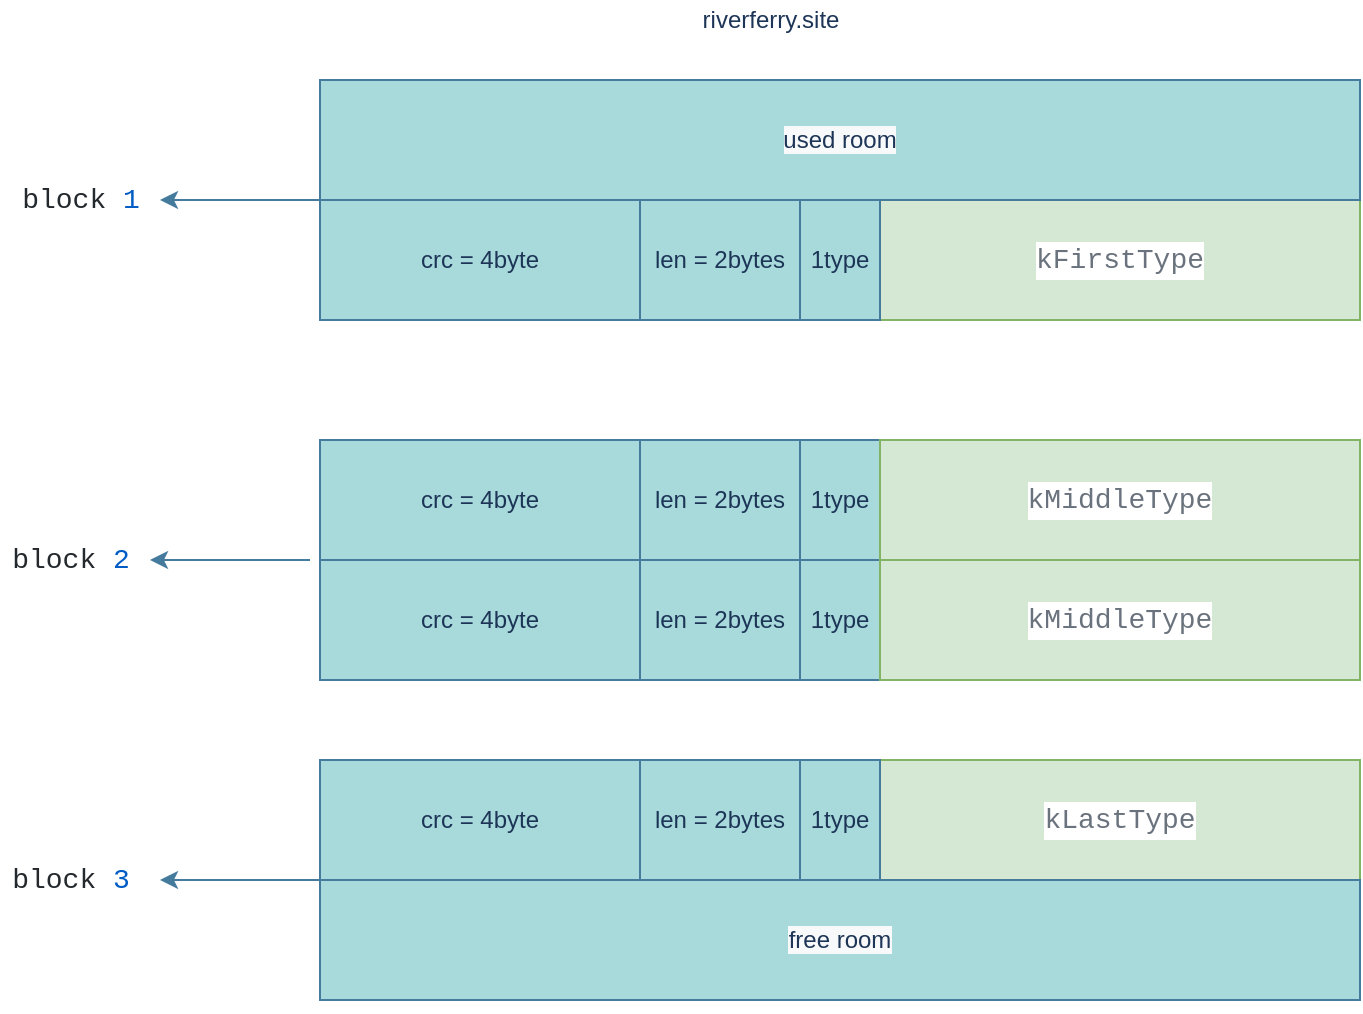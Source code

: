 <mxfile version="15.5.1" type="github">
  <diagram id="GKaxdQtdou1Ss1cg6d5p" name="Page-1">
    <mxGraphModel dx="1824" dy="916" grid="1" gridSize="10" guides="1" tooltips="1" connect="1" arrows="1" fold="1" page="1" pageScale="1" pageWidth="850" pageHeight="1100" background="none" math="0" shadow="0">
      <root>
        <mxCell id="0" />
        <mxCell id="1" parent="0" />
        <mxCell id="3wnEeQKYpA_8y-WS0Rzp-20" value="" style="rounded=0;whiteSpace=wrap;html=1;fillColor=#A8DADC;strokeColor=#457B9D;fontColor=#1D3557;" vertex="1" parent="1">
          <mxGeometry x="160" y="920" width="520" height="120" as="geometry" />
        </mxCell>
        <mxCell id="3wnEeQKYpA_8y-WS0Rzp-25" value="" style="rounded=0;whiteSpace=wrap;html=1;fillColor=#A8DADC;strokeColor=#457B9D;fontColor=#1D3557;" vertex="1" parent="1">
          <mxGeometry x="160" y="760" width="520" height="120" as="geometry" />
        </mxCell>
        <mxCell id="3wnEeQKYpA_8y-WS0Rzp-102" style="edgeStyle=orthogonalEdgeStyle;curved=0;rounded=1;sketch=0;orthogonalLoop=1;jettySize=auto;html=1;fontColor=#1D3557;strokeColor=#457B9D;fillColor=#A8DADC;" edge="1" parent="1">
          <mxGeometry relative="1" as="geometry">
            <mxPoint x="75" y="820" as="targetPoint" />
            <mxPoint x="155" y="820" as="sourcePoint" />
          </mxGeometry>
        </mxCell>
        <mxCell id="3wnEeQKYpA_8y-WS0Rzp-44" value="1type" style="rounded=0;whiteSpace=wrap;html=1;fillColor=#A8DADC;strokeColor=#457B9D;fontColor=#1D3557;" vertex="1" parent="1">
          <mxGeometry x="400" y="760" width="40" height="60" as="geometry" />
        </mxCell>
        <mxCell id="3wnEeQKYpA_8y-WS0Rzp-45" value="&lt;div style=&quot;color: rgb(36 , 41 , 46) ; background-color: rgb(255 , 255 , 255) ; font-family: &amp;#34;consolas&amp;#34; , &amp;#34;courier new&amp;#34; , monospace ; font-size: 14px ; line-height: 19px&quot;&gt;&lt;span style=&quot;color: #6a737d&quot;&gt;kMiddleType&lt;/span&gt;&lt;/div&gt;" style="rounded=0;whiteSpace=wrap;html=1;fillColor=#d5e8d4;strokeColor=#82b366;" vertex="1" parent="1">
          <mxGeometry x="440" y="760" width="240" height="60" as="geometry" />
        </mxCell>
        <mxCell id="3wnEeQKYpA_8y-WS0Rzp-46" value="crc = 4byte" style="rounded=0;whiteSpace=wrap;html=1;fillColor=#A8DADC;strokeColor=#457B9D;fontColor=#1D3557;" vertex="1" parent="1">
          <mxGeometry x="160" y="760" width="160" height="60" as="geometry" />
        </mxCell>
        <mxCell id="3wnEeQKYpA_8y-WS0Rzp-47" value="len = 2bytes" style="rounded=0;whiteSpace=wrap;html=1;fillColor=#A8DADC;strokeColor=#457B9D;fontColor=#1D3557;" vertex="1" parent="1">
          <mxGeometry x="320" y="760" width="80" height="60" as="geometry" />
        </mxCell>
        <mxCell id="3wnEeQKYpA_8y-WS0Rzp-48" value="1type" style="rounded=0;whiteSpace=wrap;html=1;fillColor=#A8DADC;strokeColor=#457B9D;fontColor=#1D3557;" vertex="1" parent="1">
          <mxGeometry x="400" y="820" width="40" height="60" as="geometry" />
        </mxCell>
        <mxCell id="3wnEeQKYpA_8y-WS0Rzp-49" value="&lt;div style=&quot;color: rgb(36 , 41 , 46) ; background-color: rgb(255 , 255 , 255) ; font-family: &amp;#34;consolas&amp;#34; , &amp;#34;courier new&amp;#34; , monospace ; font-size: 14px ; line-height: 19px&quot;&gt;&lt;span style=&quot;color: #6a737d&quot;&gt;kMiddleType&lt;/span&gt;&lt;/div&gt;" style="rounded=0;whiteSpace=wrap;html=1;fillColor=#d5e8d4;strokeColor=#82b366;" vertex="1" parent="1">
          <mxGeometry x="440" y="820" width="240" height="60" as="geometry" />
        </mxCell>
        <mxCell id="3wnEeQKYpA_8y-WS0Rzp-50" value="crc = 4byte" style="rounded=0;whiteSpace=wrap;html=1;fillColor=#A8DADC;strokeColor=#457B9D;fontColor=#1D3557;" vertex="1" parent="1">
          <mxGeometry x="160" y="820" width="160" height="60" as="geometry" />
        </mxCell>
        <mxCell id="3wnEeQKYpA_8y-WS0Rzp-51" value="len = 2bytes" style="rounded=0;whiteSpace=wrap;html=1;fillColor=#A8DADC;strokeColor=#457B9D;fontColor=#1D3557;" vertex="1" parent="1">
          <mxGeometry x="320" y="820" width="80" height="60" as="geometry" />
        </mxCell>
        <mxCell id="3wnEeQKYpA_8y-WS0Rzp-75" value="&lt;div style=&quot;color: rgb(36 , 41 , 46) ; background-color: rgb(255 , 255 , 255) ; font-family: &amp;#34;consolas&amp;#34; , &amp;#34;courier new&amp;#34; , monospace ; font-size: 14px ; line-height: 19px&quot;&gt;&lt;div style=&quot;font-family: &amp;#34;consolas&amp;#34; , &amp;#34;courier new&amp;#34; , monospace ; line-height: 19px&quot;&gt;&lt;span style=&quot;color: #6a737d&quot;&gt;kLastType&lt;/span&gt;&lt;/div&gt;&lt;/div&gt;" style="rounded=0;whiteSpace=wrap;html=1;fillColor=#d5e8d4;strokeColor=#82b366;" vertex="1" parent="1">
          <mxGeometry x="440" y="920" width="240" height="60" as="geometry" />
        </mxCell>
        <mxCell id="3wnEeQKYpA_8y-WS0Rzp-111" style="edgeStyle=orthogonalEdgeStyle;curved=0;rounded=1;sketch=0;orthogonalLoop=1;jettySize=auto;html=1;fontColor=#1D3557;strokeColor=#457B9D;fillColor=#A8DADC;" edge="1" parent="1">
          <mxGeometry relative="1" as="geometry">
            <mxPoint x="80" y="980" as="targetPoint" />
            <mxPoint x="160" y="980" as="sourcePoint" />
          </mxGeometry>
        </mxCell>
        <mxCell id="3wnEeQKYpA_8y-WS0Rzp-76" value="crc = 4byte" style="rounded=0;whiteSpace=wrap;html=1;fillColor=#A8DADC;strokeColor=#457B9D;fontColor=#1D3557;" vertex="1" parent="1">
          <mxGeometry x="160" y="920" width="160" height="60" as="geometry" />
        </mxCell>
        <mxCell id="3wnEeQKYpA_8y-WS0Rzp-77" value="len = 2bytes" style="rounded=0;whiteSpace=wrap;html=1;fillColor=#A8DADC;strokeColor=#457B9D;fontColor=#1D3557;" vertex="1" parent="1">
          <mxGeometry x="320" y="920" width="80" height="60" as="geometry" />
        </mxCell>
        <mxCell id="3wnEeQKYpA_8y-WS0Rzp-78" value="1type" style="rounded=0;whiteSpace=wrap;html=1;fillColor=#A8DADC;strokeColor=#457B9D;fontColor=#1D3557;" vertex="1" parent="1">
          <mxGeometry x="400" y="920" width="40" height="60" as="geometry" />
        </mxCell>
        <mxCell id="3wnEeQKYpA_8y-WS0Rzp-79" value="" style="rounded=0;whiteSpace=wrap;html=1;fillColor=#A8DADC;strokeColor=#457B9D;fontColor=#1D3557;" vertex="1" parent="1">
          <mxGeometry x="160" y="580" width="520" height="120" as="geometry" />
        </mxCell>
        <mxCell id="3wnEeQKYpA_8y-WS0Rzp-80" value="&lt;div style=&quot;color: rgb(36 , 41 , 46) ; background-color: rgb(255 , 255 , 255) ; font-family: &amp;#34;consolas&amp;#34; , &amp;#34;courier new&amp;#34; , monospace ; font-size: 14px ; line-height: 19px&quot;&gt;&lt;div style=&quot;font-family: &amp;#34;consolas&amp;#34; , &amp;#34;courier new&amp;#34; , monospace ; line-height: 19px&quot;&gt;&lt;div style=&quot;font-family: &amp;#34;consolas&amp;#34; , &amp;#34;courier new&amp;#34; , monospace ; line-height: 19px&quot;&gt;&lt;span style=&quot;color: #6a737d&quot;&gt;kFirstType&lt;/span&gt;&lt;/div&gt;&lt;/div&gt;&lt;/div&gt;" style="rounded=0;whiteSpace=wrap;html=1;fillColor=#d5e8d4;strokeColor=#82b366;" vertex="1" parent="1">
          <mxGeometry x="440" y="640" width="240" height="60" as="geometry" />
        </mxCell>
        <mxCell id="3wnEeQKYpA_8y-WS0Rzp-83" value="1type" style="rounded=0;whiteSpace=wrap;html=1;fillColor=#A8DADC;strokeColor=#457B9D;fontColor=#1D3557;" vertex="1" parent="1">
          <mxGeometry x="400" y="640" width="40" height="60" as="geometry" />
        </mxCell>
        <mxCell id="3wnEeQKYpA_8y-WS0Rzp-86" value="crc = 4byte" style="rounded=0;whiteSpace=wrap;html=1;fillColor=#A8DADC;strokeColor=#457B9D;fontColor=#1D3557;" vertex="1" parent="1">
          <mxGeometry x="160" y="640" width="160" height="60" as="geometry" />
        </mxCell>
        <mxCell id="3wnEeQKYpA_8y-WS0Rzp-87" value="len = 2bytes" style="rounded=0;whiteSpace=wrap;html=1;fillColor=#A8DADC;strokeColor=#457B9D;fontColor=#1D3557;" vertex="1" parent="1">
          <mxGeometry x="320" y="640" width="80" height="60" as="geometry" />
        </mxCell>
        <mxCell id="3wnEeQKYpA_8y-WS0Rzp-88" value="&#xa;&#xa;&lt;span style=&quot;color: rgb(29, 53, 87); font-family: helvetica; font-size: 12px; font-style: normal; font-weight: 400; letter-spacing: normal; text-align: center; text-indent: 0px; text-transform: none; word-spacing: 0px; background-color: rgb(248, 249, 250); display: inline; float: none;&quot;&gt;used room&lt;/span&gt;&#xa;&#xa;" style="rounded=0;whiteSpace=wrap;html=1;shadow=0;glass=0;sketch=0;fontColor=#1D3557;strokeColor=#457B9D;fillColor=#A8DADC;" vertex="1" parent="1">
          <mxGeometry x="160" y="580" width="520" height="60" as="geometry" />
        </mxCell>
        <mxCell id="3wnEeQKYpA_8y-WS0Rzp-100" style="edgeStyle=orthogonalEdgeStyle;curved=0;rounded=1;sketch=0;orthogonalLoop=1;jettySize=auto;html=1;fontColor=#1D3557;strokeColor=#457B9D;fillColor=#A8DADC;" edge="1" parent="1">
          <mxGeometry relative="1" as="geometry">
            <mxPoint x="80" y="640" as="targetPoint" />
            <mxPoint x="160" y="640" as="sourcePoint" />
          </mxGeometry>
        </mxCell>
        <mxCell id="3wnEeQKYpA_8y-WS0Rzp-91" value="&#xa;&#xa;&lt;span style=&quot;color: rgb(29, 53, 87); font-family: helvetica; font-size: 12px; font-style: normal; font-weight: 400; letter-spacing: normal; text-align: center; text-indent: 0px; text-transform: none; word-spacing: 0px; background-color: rgb(248, 249, 250); display: inline; float: none;&quot;&gt;free room&lt;/span&gt;&#xa;&#xa;" style="rounded=0;whiteSpace=wrap;html=1;shadow=0;glass=0;sketch=0;fontColor=#1D3557;strokeColor=#457B9D;fillColor=#A8DADC;" vertex="1" parent="1">
          <mxGeometry x="160" y="980" width="520" height="60" as="geometry" />
        </mxCell>
        <mxCell id="3wnEeQKYpA_8y-WS0Rzp-101" value="&lt;div style=&quot;background-color: rgb(255 , 255 , 255) ; font-family: &amp;#34;consolas&amp;#34; , &amp;#34;courier new&amp;#34; , monospace ; font-size: 14px ; line-height: 19px&quot;&gt;&lt;span style=&quot;color: rgb(36 , 41 , 46)&quot;&gt;block &lt;/span&gt;&lt;font color=&quot;#005cc5&quot;&gt;1&lt;/font&gt;&lt;/div&gt;" style="text;html=1;align=center;verticalAlign=middle;resizable=0;points=[];autosize=1;strokeColor=none;fillColor=none;fontColor=#1D3557;" vertex="1" parent="1">
          <mxGeometry x="5" y="630" width="70" height="20" as="geometry" />
        </mxCell>
        <mxCell id="3wnEeQKYpA_8y-WS0Rzp-103" value="&lt;div style=&quot;background-color: rgb(255 , 255 , 255) ; font-family: &amp;#34;consolas&amp;#34; , &amp;#34;courier new&amp;#34; , monospace ; font-size: 14px ; line-height: 19px&quot;&gt;&lt;span style=&quot;color: rgb(36 , 41 , 46)&quot;&gt;block &lt;/span&gt;&lt;font color=&quot;#005cc5&quot;&gt;2&lt;/font&gt;&lt;/div&gt;" style="text;html=1;align=center;verticalAlign=middle;resizable=0;points=[];autosize=1;strokeColor=none;fillColor=none;fontColor=#1D3557;" vertex="1" parent="1">
          <mxGeometry y="810" width="70" height="20" as="geometry" />
        </mxCell>
        <mxCell id="3wnEeQKYpA_8y-WS0Rzp-105" value="&lt;div style=&quot;background-color: rgb(255 , 255 , 255) ; font-family: &amp;#34;consolas&amp;#34; , &amp;#34;courier new&amp;#34; , monospace ; font-size: 14px ; line-height: 19px&quot;&gt;&lt;span style=&quot;color: rgb(36 , 41 , 46)&quot;&gt;block &lt;/span&gt;&lt;font color=&quot;#005cc5&quot;&gt;3&lt;/font&gt;&lt;/div&gt;" style="text;html=1;align=center;verticalAlign=middle;resizable=0;points=[];autosize=1;strokeColor=none;fillColor=none;fontColor=#1D3557;" vertex="1" parent="1">
          <mxGeometry y="970" width="70" height="20" as="geometry" />
        </mxCell>
        <mxCell id="3wnEeQKYpA_8y-WS0Rzp-107" value="riverferry.site" style="text;html=1;align=center;verticalAlign=middle;resizable=0;points=[];autosize=1;strokeColor=none;fillColor=none;fontColor=#1D3557;" vertex="1" parent="1">
          <mxGeometry x="345" y="540" width="80" height="20" as="geometry" />
        </mxCell>
      </root>
    </mxGraphModel>
  </diagram>
</mxfile>
